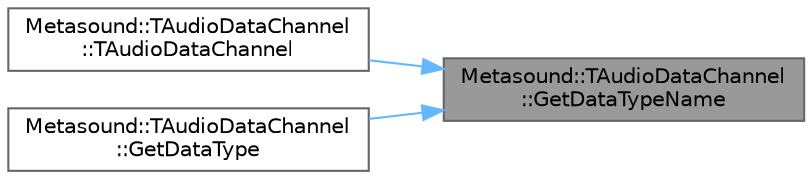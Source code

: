 digraph "Metasound::TAudioDataChannel::GetDataTypeName"
{
 // INTERACTIVE_SVG=YES
 // LATEX_PDF_SIZE
  bgcolor="transparent";
  edge [fontname=Helvetica,fontsize=10,labelfontname=Helvetica,labelfontsize=10];
  node [fontname=Helvetica,fontsize=10,shape=box,height=0.2,width=0.4];
  rankdir="RL";
  Node1 [id="Node000001",label="Metasound::TAudioDataChannel\l::GetDataTypeName",height=0.2,width=0.4,color="gray40", fillcolor="grey60", style="filled", fontcolor="black",tooltip=" "];
  Node1 -> Node2 [id="edge1_Node000001_Node000002",dir="back",color="steelblue1",style="solid",tooltip=" "];
  Node2 [id="Node000002",label="Metasound::TAudioDataChannel\l::TAudioDataChannel",height=0.2,width=0.4,color="grey40", fillcolor="white", style="filled",URL="$d9/d6a/classMetasound_1_1TAudioDataChannel.html#a892b787ad3b3e9a9bca558d58fa54564",tooltip=" "];
  Node1 -> Node3 [id="edge2_Node000001_Node000003",dir="back",color="steelblue1",style="solid",tooltip=" "];
  Node3 [id="Node000003",label="Metasound::TAudioDataChannel\l::GetDataType",height=0.2,width=0.4,color="grey40", fillcolor="white", style="filled",URL="$d9/d6a/classMetasound_1_1TAudioDataChannel.html#a2b57a84869d590ebd68a05ddc2d7cd6c",tooltip=" "];
}
